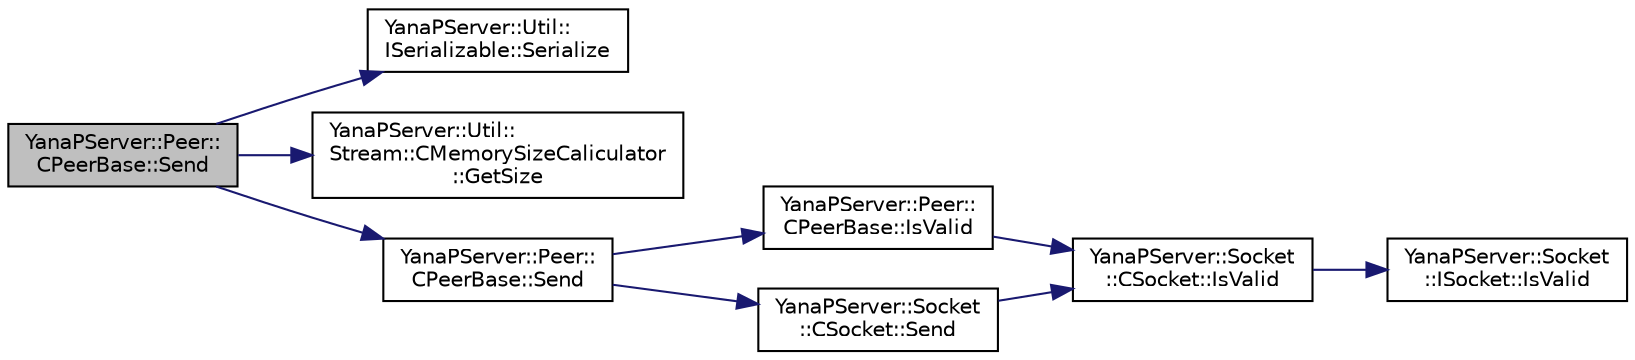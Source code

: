 digraph "YanaPServer::Peer::CPeerBase::Send"
{
  edge [fontname="Helvetica",fontsize="10",labelfontname="Helvetica",labelfontsize="10"];
  node [fontname="Helvetica",fontsize="10",shape=record];
  rankdir="LR";
  Node38 [label="YanaPServer::Peer::\lCPeerBase::Send",height=0.2,width=0.4,color="black", fillcolor="grey75", style="filled", fontcolor="black"];
  Node38 -> Node39 [color="midnightblue",fontsize="10",style="solid",fontname="Helvetica"];
  Node39 [label="YanaPServer::Util::\lISerializable::Serialize",height=0.2,width=0.4,color="black", fillcolor="white", style="filled",URL="$class_yana_p_server_1_1_util_1_1_i_serializable.html#a0ff2299eec4415044896b44da950b93b",tooltip="シリアライズ "];
  Node38 -> Node40 [color="midnightblue",fontsize="10",style="solid",fontname="Helvetica"];
  Node40 [label="YanaPServer::Util::\lStream::CMemorySizeCaliculator\l::GetSize",height=0.2,width=0.4,color="black", fillcolor="white", style="filled",URL="$class_yana_p_server_1_1_util_1_1_stream_1_1_c_memory_size_caliculator.html#af26d8440d2df016bb75e892fa38f79b2",tooltip="サイズ取得 "];
  Node38 -> Node41 [color="midnightblue",fontsize="10",style="solid",fontname="Helvetica"];
  Node41 [label="YanaPServer::Peer::\lCPeerBase::Send",height=0.2,width=0.4,color="black", fillcolor="white", style="filled",URL="$class_yana_p_server_1_1_peer_1_1_c_peer_base.html#a036c9c6218e6a833133a936348070bd1",tooltip="送信 "];
  Node41 -> Node42 [color="midnightblue",fontsize="10",style="solid",fontname="Helvetica"];
  Node42 [label="YanaPServer::Peer::\lCPeerBase::IsValid",height=0.2,width=0.4,color="black", fillcolor="white", style="filled",URL="$class_yana_p_server_1_1_peer_1_1_c_peer_base.html#ab75e8d60afaaaedc9882c56a7a6558b6",tooltip="有効か？ "];
  Node42 -> Node43 [color="midnightblue",fontsize="10",style="solid",fontname="Helvetica"];
  Node43 [label="YanaPServer::Socket\l::CSocket::IsValid",height=0.2,width=0.4,color="black", fillcolor="white", style="filled",URL="$class_yana_p_server_1_1_socket_1_1_c_socket.html#a8fadeb20cdfec76d61b5547183fd2a8c",tooltip="有効か？ "];
  Node43 -> Node44 [color="midnightblue",fontsize="10",style="solid",fontname="Helvetica"];
  Node44 [label="YanaPServer::Socket\l::ISocket::IsValid",height=0.2,width=0.4,color="black", fillcolor="white", style="filled",URL="$class_yana_p_server_1_1_socket_1_1_i_socket.html#a052f5ae17dc9ae6ab0ef4d1e3358948c",tooltip="有効か？ "];
  Node41 -> Node45 [color="midnightblue",fontsize="10",style="solid",fontname="Helvetica"];
  Node45 [label="YanaPServer::Socket\l::CSocket::Send",height=0.2,width=0.4,color="black", fillcolor="white", style="filled",URL="$class_yana_p_server_1_1_socket_1_1_c_socket.html#ac29d664fd1a50bbfab2273a267e4b7c8",tooltip="送信 "];
  Node45 -> Node43 [color="midnightblue",fontsize="10",style="solid",fontname="Helvetica"];
}
